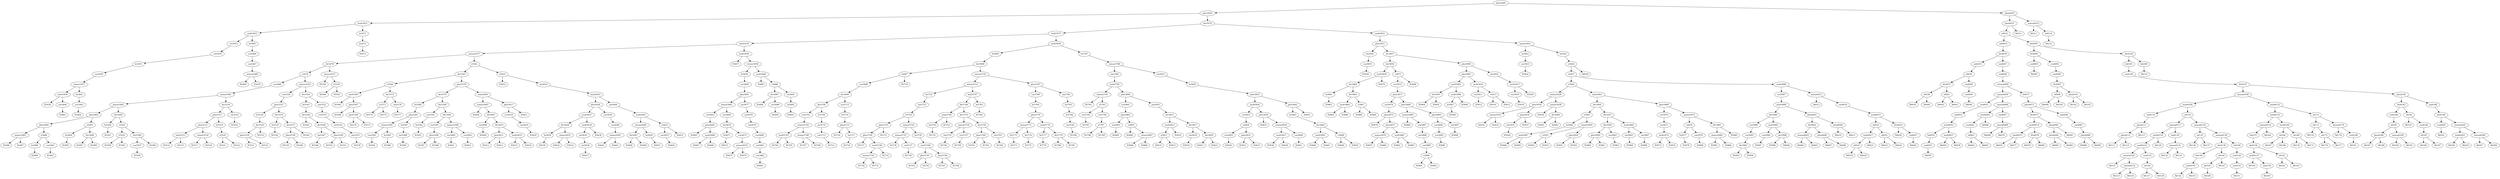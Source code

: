 digraph T {
	mult5458 -> X5459
	sin5460 -> X5461
	mult5458 -> sin5460
	minus5457 -> mult5458
	cos5463 -> X5464
	ln5462 -> cos5463
	minus5457 -> ln5462
	cos5456 -> minus5457
	ln5455 -> cos5456
	cos5454 -> ln5455
	cos5453 -> cos5454
	mult5452 -> cos5453
	minus5468 -> X5469
	minus5468 -> X5470
	cos5467 -> minus5468
	cos5466 -> cos5467
	ln5465 -> cos5466
	mult5452 -> ln5465
	mult5451 -> mult5452
	ln5472 -> X5473
	ln5471 -> ln5472
	mult5451 -> ln5471
	plus5450 -> mult5451
	minus5485 -> X5486
	minus5485 -> X5487
	plus5484 -> minus5485
	ln5489 -> X5490
	e5488 -> ln5489
	cos5491 -> X5492
	e5488 -> cos5491
	plus5484 -> e5488
	plus5483 -> plus5484
	ln5494 -> X5495
	e5493 -> ln5494
	div5496 -> X5497
	div5496 -> X5498
	e5493 -> div5496
	plus5483 -> e5493
	minus5482 -> plus5483
	ln5500 -> X5501
	div5499 -> ln5500
	e5503 -> X5504
	e5503 -> X5505
	e5502 -> e5503
	cos5507 -> X5508
	div5506 -> cos5507
	div5506 -> X5509
	e5502 -> div5506
	div5499 -> e5502
	minus5482 -> div5499
	minus5481 -> minus5482
	mult5513 -> X5514
	mult5513 -> X5515
	plus5512 -> mult5513
	minus5516 -> X5517
	minus5516 -> X5518
	plus5512 -> minus5516
	plus5511 -> plus5512
	e5520 -> X5521
	e5520 -> X5522
	ln5519 -> e5520
	plus5511 -> ln5519
	div5510 -> plus5511
	cos5523 -> X5524
	div5510 -> cos5523
	minus5481 -> div5510
	cos5480 -> minus5481
	e5479 -> cos5480
	plus5530 -> X5531
	plus5530 -> X5532
	div5529 -> plus5530
	div5529 -> X5533
	ln5528 -> div5529
	plus5527 -> ln5528
	ln5535 -> X5536
	div5534 -> ln5535
	plus5538 -> X5539
	plus5538 -> X5540
	div5537 -> plus5538
	div5537 -> X5541
	div5534 -> div5537
	plus5527 -> div5534
	cos5526 -> plus5527
	minus5525 -> cos5526
	div5544 -> X5545
	sin5547 -> X5548
	div5546 -> sin5547
	plus5549 -> X5550
	plus5549 -> X5551
	div5546 -> plus5549
	div5544 -> div5546
	ln5543 -> div5544
	div5542 -> ln5543
	sin5555 -> X5556
	sin5554 -> sin5555
	cos5553 -> sin5554
	sin5552 -> cos5553
	div5542 -> sin5552
	minus5525 -> div5542
	e5479 -> minus5525
	div5478 -> e5479
	minus5557 -> X5558
	e5559 -> X5560
	e5559 -> X5561
	minus5557 -> e5559
	div5478 -> minus5557
	minus5477 -> div5478
	mult5565 -> X5566
	plus5567 -> X5568
	plus5569 -> X5570
	plus5569 -> X5571
	plus5567 -> plus5569
	mult5565 -> plus5567
	e5564 -> mult5565
	e5573 -> X5574
	e5573 -> X5575
	div5572 -> e5573
	sin5576 -> X5577
	div5572 -> sin5576
	e5564 -> div5572
	div5563 -> e5564
	cos5583 -> X5584
	minus5582 -> cos5583
	ln5585 -> X5586
	minus5582 -> ln5585
	plus5581 -> minus5582
	sin5588 -> X5589
	ln5587 -> sin5588
	plus5581 -> ln5587
	ln5580 -> plus5581
	div5579 -> ln5580
	ln5592 -> X5593
	cos5591 -> ln5592
	div5590 -> cos5591
	plus5596 -> X5597
	plus5596 -> X5598
	sin5595 -> plus5596
	div5594 -> sin5595
	cos5600 -> X5601
	minus5599 -> cos5600
	cos5602 -> X5603
	minus5599 -> cos5602
	div5594 -> minus5599
	div5590 -> div5594
	div5579 -> div5590
	plus5578 -> div5579
	minus5605 -> X5606
	sin5608 -> X5609
	div5607 -> sin5608
	plus5611 -> X5612
	plus5611 -> X5613
	div5610 -> plus5611
	mult5614 -> X5615
	mult5614 -> X5616
	div5610 -> mult5614
	div5607 -> div5610
	minus5605 -> div5607
	mult5604 -> minus5605
	sin5619 -> X5620
	cos5618 -> sin5619
	plus5617 -> cos5618
	plus5617 -> X5621
	mult5604 -> plus5617
	plus5578 -> mult5604
	div5563 -> plus5578
	e5562 -> div5563
	e5622 -> X5623
	ln5629 -> X5630
	div5628 -> ln5629
	minus5631 -> X5632
	minus5631 -> X5633
	div5628 -> minus5631
	mult5627 -> div5628
	sin5636 -> X5637
	sin5635 -> sin5636
	mult5634 -> sin5635
	mult5634 -> X5638
	mult5627 -> mult5634
	plus5626 -> mult5627
	minus5641 -> X5642
	minus5641 -> X5643
	cos5640 -> minus5641
	cos5639 -> cos5640
	plus5626 -> cos5639
	mult5625 -> plus5626
	div5647 -> X5648
	div5647 -> X5649
	minus5646 -> div5647
	ln5650 -> X5651
	minus5646 -> ln5650
	mult5645 -> minus5646
	cos5653 -> X5654
	e5652 -> cos5653
	e5652 -> X5655
	mult5645 -> e5652
	sin5644 -> mult5645
	mult5625 -> sin5644
	sin5624 -> mult5625
	e5622 -> sin5624
	e5562 -> e5622
	minus5477 -> e5562
	mult5476 -> minus5477
	mult5656 -> X5657
	plus5664 -> X5665
	mult5666 -> X5667
	mult5666 -> X5668
	plus5664 -> mult5666
	sin5663 -> plus5664
	minus5662 -> sin5663
	ln5671 -> X5672
	div5670 -> ln5671
	minus5674 -> X5675
	minus5674 -> X5676
	cos5673 -> minus5674
	div5670 -> cos5673
	sin5669 -> div5670
	minus5662 -> sin5669
	plus5661 -> minus5662
	cos5682 -> X5683
	sin5681 -> cos5682
	cos5680 -> sin5681
	sin5679 -> cos5680
	sin5678 -> sin5679
	sin5677 -> sin5678
	plus5661 -> sin5677
	cos5660 -> plus5661
	ln5659 -> cos5660
	minus5658 -> ln5659
	mult5684 -> X5685
	div5687 -> X5688
	cos5689 -> X5690
	div5687 -> cos5689
	e5686 -> div5687
	ln5692 -> X5693
	sin5691 -> ln5692
	e5686 -> sin5691
	mult5684 -> e5686
	minus5658 -> mult5684
	mult5656 -> minus5658
	mult5476 -> mult5656
	mult5475 -> mult5476
	mult5703 -> X5704
	mult5703 -> X5705
	minus5702 -> mult5703
	minus5706 -> X5707
	minus5706 -> X5708
	minus5702 -> minus5706
	cos5701 -> minus5702
	div5700 -> cos5701
	cos5711 -> X5712
	sin5710 -> cos5711
	ln5709 -> sin5710
	div5700 -> ln5709
	div5699 -> div5700
	plus5715 -> X5716
	ln5717 -> X5718
	plus5715 -> ln5717
	ln5714 -> plus5715
	cos5713 -> ln5714
	div5699 -> cos5713
	cos5698 -> div5699
	e5697 -> cos5698
	e5697 -> X5719
	div5696 -> e5697
	plus5726 -> X5727
	minus5729 -> X5730
	minus5729 -> X5731
	mult5728 -> minus5729
	mult5728 -> X5732
	plus5726 -> mult5728
	plus5725 -> plus5726
	plus5725 -> X5733
	e5724 -> plus5725
	minus5735 -> X5736
	sin5737 -> X5738
	minus5735 -> sin5737
	minus5734 -> minus5735
	plus5741 -> X5742
	plus5741 -> X5743
	mult5740 -> plus5741
	plus5744 -> X5745
	plus5744 -> X5746
	mult5740 -> plus5744
	ln5739 -> mult5740
	minus5734 -> ln5739
	e5724 -> minus5734
	sin5723 -> e5724
	ln5722 -> sin5723
	minus5721 -> ln5722
	ln5750 -> X5751
	mult5749 -> ln5750
	mult5749 -> X5752
	div5748 -> mult5749
	sin5755 -> X5756
	minus5754 -> sin5755
	cos5757 -> X5758
	minus5754 -> cos5757
	div5753 -> minus5754
	plus5760 -> X5761
	plus5760 -> X5762
	div5759 -> plus5760
	sin5763 -> X5764
	div5759 -> sin5763
	div5753 -> div5759
	div5748 -> div5753
	mult5747 -> div5748
	ln5765 -> X5766
	mult5747 -> ln5765
	minus5721 -> mult5747
	minus5720 -> minus5721
	ln5772 -> X5773
	minus5771 -> ln5772
	ln5774 -> X5775
	minus5771 -> ln5774
	plus5770 -> minus5771
	ln5777 -> X5778
	mult5776 -> ln5777
	div5779 -> X5780
	div5779 -> X5781
	mult5776 -> div5779
	plus5770 -> mult5776
	ln5769 -> plus5770
	cos5768 -> ln5769
	plus5767 -> cos5768
	sin5785 -> X5786
	ln5784 -> sin5785
	ln5783 -> ln5784
	sin5782 -> ln5783
	plus5767 -> sin5782
	minus5720 -> plus5767
	div5696 -> minus5720
	ln5695 -> div5696
	mult5694 -> ln5695
	minus5791 -> X5792
	cos5794 -> X5795
	e5793 -> cos5794
	e5797 -> X5798
	e5797 -> X5799
	cos5796 -> e5797
	e5793 -> cos5796
	minus5791 -> e5793
	mult5790 -> minus5791
	sin5803 -> X5804
	plus5802 -> sin5803
	e5805 -> X5806
	minus5807 -> X5808
	minus5807 -> X5809
	e5805 -> minus5807
	plus5802 -> e5805
	cos5801 -> plus5802
	plus5800 -> cos5801
	e5813 -> X5814
	e5813 -> X5815
	mult5812 -> e5813
	mult5812 -> X5816
	div5811 -> mult5812
	sin5818 -> X5819
	div5817 -> sin5818
	div5820 -> X5821
	div5820 -> X5822
	div5817 -> div5820
	div5811 -> div5817
	sin5810 -> div5811
	plus5800 -> sin5810
	mult5790 -> plus5800
	sin5789 -> mult5790
	minus5788 -> sin5789
	cos5829 -> X5830
	e5828 -> cos5829
	plus5831 -> X5832
	plus5831 -> X5833
	e5828 -> plus5831
	cos5827 -> e5828
	mult5826 -> cos5827
	plus5834 -> X5835
	mult5837 -> X5838
	mult5837 -> X5839
	minus5836 -> mult5837
	cos5840 -> X5841
	minus5836 -> cos5840
	plus5834 -> minus5836
	mult5826 -> plus5834
	plus5825 -> mult5826
	mult5845 -> X5846
	mult5845 -> X5847
	div5844 -> mult5845
	e5848 -> X5849
	e5848 -> X5850
	div5844 -> e5848
	ln5843 -> div5844
	plus5842 -> ln5843
	plus5842 -> X5851
	plus5825 -> plus5842
	ln5824 -> plus5825
	sin5823 -> ln5824
	minus5788 -> sin5823
	ln5787 -> minus5788
	mult5694 -> ln5787
	mult5475 -> mult5694
	div5474 -> mult5475
	cos5855 -> X5856
	sin5854 -> cos5855
	plus5853 -> sin5854
	ln5861 -> X5862
	div5860 -> ln5861
	mult5864 -> X5865
	mult5864 -> X5866
	div5863 -> mult5864
	e5867 -> X5868
	e5867 -> X5869
	div5863 -> e5867
	div5860 -> div5863
	mult5859 -> div5860
	mult5859 -> X5870
	div5858 -> mult5859
	plus5875 -> X5876
	minus5878 -> X5879
	minus5878 -> X5880
	plus5877 -> minus5878
	mult5881 -> X5882
	mult5881 -> X5883
	plus5877 -> mult5881
	plus5875 -> plus5877
	cos5874 -> plus5875
	plus5873 -> cos5874
	minus5885 -> X5886
	e5890 -> X5891
	e5890 -> X5892
	cos5889 -> e5890
	sin5888 -> cos5889
	sin5887 -> sin5888
	minus5885 -> sin5887
	plus5884 -> minus5885
	cos5895 -> X5896
	cos5894 -> cos5895
	plus5893 -> cos5894
	sin5897 -> X5898
	plus5893 -> sin5897
	plus5884 -> plus5893
	plus5873 -> plus5884
	cos5872 -> plus5873
	e5871 -> cos5872
	e5871 -> X5899
	div5858 -> e5871
	div5857 -> div5858
	div5903 -> X5904
	div5903 -> X5905
	mult5902 -> div5903
	ln5907 -> X5908
	mult5906 -> ln5907
	mult5906 -> X5909
	mult5902 -> mult5906
	plus5901 -> mult5902
	cos5911 -> X5912
	mult5910 -> cos5911
	e5913 -> X5914
	e5913 -> X5915
	mult5910 -> e5913
	plus5901 -> mult5910
	plus5900 -> plus5901
	cos5918 -> X5919
	mult5917 -> cos5918
	mult5917 -> X5920
	sin5916 -> mult5917
	plus5900 -> sin5916
	div5857 -> plus5900
	plus5853 -> div5857
	mult5852 -> plus5853
	cos5923 -> X5924
	ln5922 -> cos5923
	minus5921 -> ln5922
	minus5931 -> X5932
	minus5931 -> X5933
	plus5930 -> minus5931
	sin5935 -> X5936
	plus5934 -> sin5935
	plus5934 -> X5937
	plus5930 -> plus5934
	minus5929 -> plus5930
	minus5938 -> X5939
	div5940 -> X5941
	div5940 -> X5942
	minus5938 -> div5940
	minus5929 -> minus5938
	e5928 -> minus5929
	mult5947 -> X5948
	mult5947 -> X5949
	ln5946 -> mult5947
	e5945 -> ln5946
	e5951 -> X5952
	e5951 -> X5953
	minus5950 -> e5951
	plus5954 -> X5955
	plus5954 -> X5956
	minus5950 -> plus5954
	e5945 -> minus5950
	div5944 -> e5945
	plus5959 -> X5960
	plus5959 -> X5961
	div5958 -> plus5959
	sin5962 -> X5963
	div5958 -> sin5962
	div5957 -> div5958
	sin5965 -> X5966
	mult5964 -> sin5965
	sin5967 -> X5968
	mult5964 -> sin5967
	div5957 -> mult5964
	div5944 -> div5957
	mult5943 -> div5944
	mult5972 -> X5973
	mult5972 -> X5974
	sin5971 -> mult5972
	cos5970 -> sin5971
	plus5969 -> cos5970
	ln5977 -> X5978
	e5976 -> ln5977
	cos5979 -> X5980
	e5976 -> cos5979
	minus5975 -> e5976
	minus5982 -> X5983
	minus5982 -> X5984
	div5981 -> minus5982
	div5981 -> X5985
	minus5975 -> div5981
	plus5969 -> minus5975
	mult5943 -> plus5969
	e5928 -> mult5943
	e5927 -> e5928
	div5992 -> X5993
	div5992 -> X5994
	cos5991 -> div5992
	cos5990 -> cos5991
	div5989 -> cos5990
	cos5996 -> X5997
	mult5995 -> cos5996
	div5998 -> X5999
	div5998 -> X6000
	mult5995 -> div5998
	div5989 -> mult5995
	mult5988 -> div5989
	minus6003 -> X6004
	minus6003 -> X6005
	div6002 -> minus6003
	plus6006 -> X6007
	plus6006 -> X6008
	div6002 -> plus6006
	plus6001 -> div6002
	plus6009 -> X6010
	plus6009 -> X6011
	plus6001 -> plus6009
	mult5988 -> plus6001
	cos5987 -> mult5988
	mult5986 -> cos5987
	minus6012 -> X6013
	e6018 -> X6019
	e6018 -> X6020
	mult6017 -> e6018
	mult6017 -> X6021
	e6016 -> mult6017
	e6022 -> X6023
	e6022 -> X6024
	e6016 -> e6022
	mult6015 -> e6016
	div6025 -> X6026
	sin6027 -> X6028
	div6025 -> sin6027
	mult6015 -> div6025
	cos6014 -> mult6015
	minus6012 -> cos6014
	mult5986 -> minus6012
	e5927 -> mult5986
	e5926 -> e5927
	e5926 -> X6029
	ln5925 -> e5926
	minus5921 -> ln5925
	mult5852 -> minus5921
	div5474 -> mult5852
	plus5450 -> div5474
	plus5449 -> plus5450
	e6038 -> X6039
	e6038 -> X6040
	div6037 -> e6038
	e6041 -> X6042
	e6041 -> X6043
	div6037 -> e6041
	e6036 -> div6037
	cos6045 -> X6046
	sin6044 -> cos6045
	e6036 -> sin6044
	sin6035 -> e6036
	div6034 -> sin6035
	sin6055 -> X6056
	ln6054 -> sin6055
	mult6053 -> ln6054
	mult6057 -> X6058
	mult6057 -> X6059
	mult6053 -> mult6057
	sin6052 -> mult6053
	cos6051 -> sin6052
	minus6050 -> cos6051
	e6063 -> X6064
	e6063 -> X6065
	cos6062 -> e6063
	mult6061 -> cos6062
	mult6061 -> X6066
	minus6060 -> mult6061
	minus6068 -> X6069
	minus6068 -> X6070
	sin6067 -> minus6068
	minus6060 -> sin6067
	minus6050 -> minus6060
	minus6049 -> minus6050
	mult6075 -> X6076
	mult6075 -> X6077
	mult6074 -> mult6075
	div6078 -> X6079
	div6078 -> X6080
	mult6074 -> div6078
	div6073 -> mult6074
	plus6082 -> X6083
	plus6082 -> X6084
	plus6081 -> plus6082
	plus6081 -> X6085
	div6073 -> plus6081
	plus6072 -> div6073
	plus6088 -> X6089
	plus6088 -> X6090
	cos6087 -> plus6088
	sin6086 -> cos6087
	plus6072 -> sin6086
	ln6071 -> plus6072
	minus6049 -> ln6071
	sin6048 -> minus6049
	sin6047 -> sin6048
	div6034 -> sin6047
	sin6033 -> div6034
	e6032 -> sin6033
	cos6093 -> X6094
	div6092 -> cos6093
	e6098 -> X6099
	e6098 -> X6100
	div6097 -> e6098
	plus6101 -> X6102
	plus6101 -> X6103
	div6097 -> plus6101
	cos6096 -> div6097
	cos6095 -> cos6096
	div6092 -> cos6095
	div6091 -> div6092
	plus6112 -> X6113
	plus6112 -> X6114
	plus6111 -> plus6112
	plus6111 -> X6115
	sin6110 -> plus6111
	mult6109 -> sin6110
	minus6120 -> X6121
	minus6122 -> X6123
	minus6122 -> X6124
	minus6120 -> minus6122
	mult6119 -> minus6120
	e6126 -> X6127
	e6126 -> X6128
	cos6125 -> e6126
	mult6119 -> cos6125
	mult6118 -> mult6119
	mult6118 -> X6129
	minus6117 -> mult6118
	minus6131 -> X6132
	minus6131 -> X6133
	sin6130 -> minus6131
	minus6117 -> sin6130
	e6116 -> minus6117
	e6135 -> X6136
	e6135 -> X6137
	minus6134 -> e6135
	mult6141 -> X6142
	mult6141 -> X6143
	ln6140 -> mult6141
	div6139 -> ln6140
	ln6145 -> X6146
	e6144 -> ln6145
	e6144 -> X6147
	div6139 -> e6144
	minus6138 -> div6139
	sin6150 -> X6151
	cos6149 -> sin6150
	ln6148 -> cos6149
	minus6138 -> ln6148
	minus6134 -> minus6138
	e6116 -> minus6134
	mult6109 -> e6116
	minus6108 -> mult6109
	mult6157 -> X6158
	sin6159 -> X6160
	mult6157 -> sin6159
	div6156 -> mult6157
	e6161 -> X6162
	e6161 -> X6163
	div6156 -> e6161
	ln6155 -> div6156
	minus6154 -> ln6155
	minus6154 -> X6164
	mult6153 -> minus6154
	e6166 -> X6167
	e6166 -> X6168
	mult6165 -> e6166
	e6169 -> X6170
	e6169 -> X6171
	mult6165 -> e6169
	mult6153 -> mult6165
	mult6152 -> mult6153
	e6173 -> X6174
	e6175 -> X6176
	e6175 -> X6177
	e6173 -> e6175
	e6172 -> e6173
	minus6178 -> X6179
	cos6180 -> X6181
	minus6178 -> cos6180
	e6172 -> minus6178
	mult6152 -> e6172
	minus6108 -> mult6152
	div6107 -> minus6108
	plus6186 -> X6187
	plus6186 -> X6188
	e6185 -> plus6186
	minus6189 -> X6190
	minus6189 -> X6191
	e6185 -> minus6189
	cos6184 -> e6185
	div6183 -> cos6184
	e6192 -> X6193
	e6195 -> X6196
	e6195 -> X6197
	cos6194 -> e6195
	e6192 -> cos6194
	div6183 -> e6192
	plus6182 -> div6183
	cos6200 -> X6201
	div6199 -> cos6200
	mult6203 -> X6204
	mult6203 -> X6205
	minus6202 -> mult6203
	minus6206 -> X6207
	minus6206 -> X6208
	minus6202 -> minus6206
	div6199 -> minus6202
	sin6198 -> div6199
	plus6182 -> sin6198
	div6107 -> plus6182
	cos6106 -> div6107
	ln6105 -> cos6106
	div6104 -> ln6105
	ln6209 -> X6210
	div6104 -> ln6209
	div6091 -> div6104
	e6032 -> div6091
	plus6031 -> e6032
	plus6031 -> X6211
	plus6030 -> plus6031
	minus6212 -> X6213
	ln6214 -> X6215
	minus6212 -> ln6214
	plus6030 -> minus6212
	plus5449 -> plus6030
}
